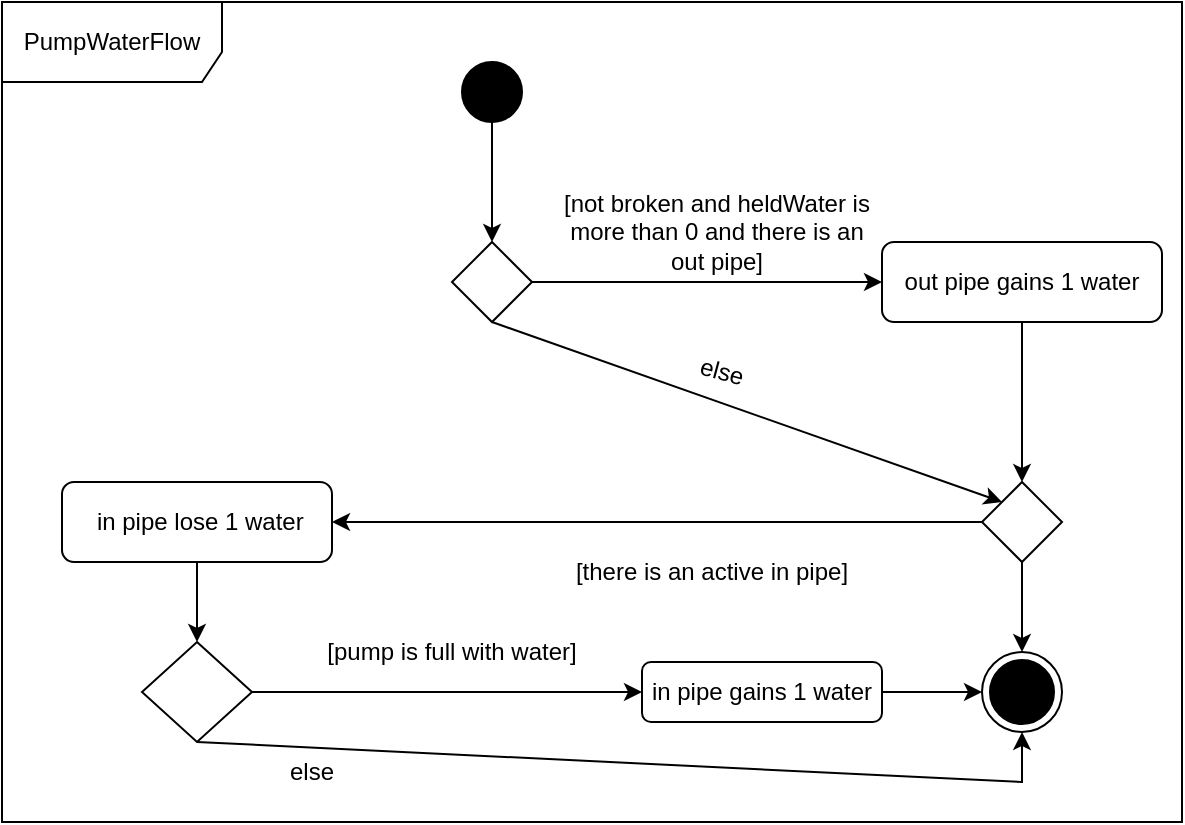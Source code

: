 <mxfile version="20.5.3" type="embed"><diagram id="23iRSUPoRavnBvh4doch" name="Page-1"><mxGraphModel dx="1439" dy="528" grid="1" gridSize="10" guides="1" tooltips="1" connect="1" arrows="1" fold="1" page="1" pageScale="1" pageWidth="827" pageHeight="1169" math="0" shadow="0"><root><mxCell id="0"/><mxCell id="1" parent="0"/><mxCell id="4" value="PumpWaterFlow" style="shape=umlFrame;whiteSpace=wrap;html=1;width=110;height=40;" vertex="1" parent="1"><mxGeometry x="-260" y="50" width="590" height="410" as="geometry"/></mxCell><mxCell id="7" value="" style="ellipse;fillColor=strokeColor;" vertex="1" parent="1"><mxGeometry x="-30" y="80" width="30" height="30" as="geometry"/></mxCell><mxCell id="10" value="out pipe gains 1 water" style="rounded=1;whiteSpace=wrap;html=1;" vertex="1" parent="1"><mxGeometry x="180" y="170" width="140" height="40" as="geometry"/></mxCell><mxCell id="11" value="[not broken and heldWater is more than 0 and there is an out pipe]" style="text;html=1;strokeColor=none;fillColor=none;align=center;verticalAlign=middle;whiteSpace=wrap;rounded=0;rotation=0;" vertex="1" parent="1"><mxGeometry x="20" y="150" width="155" height="30" as="geometry"/></mxCell><mxCell id="12" value="&amp;nbsp;in pipe lose 1 water" style="rounded=1;whiteSpace=wrap;html=1;" vertex="1" parent="1"><mxGeometry x="-230" y="290" width="135" height="40" as="geometry"/></mxCell><mxCell id="14" value="" style="endArrow=classic;html=1;rounded=0;exitX=0.5;exitY=1;exitDx=0;exitDy=0;" edge="1" parent="1" source="7" target="20"><mxGeometry width="50" height="50" relative="1" as="geometry"><mxPoint x="20" y="280" as="sourcePoint"/><mxPoint x="-10" y="200" as="targetPoint"/></mxGeometry></mxCell><mxCell id="17" value="[there is an active in pipe]" style="text;html=1;strokeColor=none;fillColor=none;align=center;verticalAlign=middle;whiteSpace=wrap;rounded=0;rotation=0;" vertex="1" parent="1"><mxGeometry x="20" y="320" width="150" height="30" as="geometry"/></mxCell><mxCell id="18" value="" style="ellipse;html=1;shape=endState;fillColor=strokeColor;" vertex="1" parent="1"><mxGeometry x="230" y="375" width="40" height="40" as="geometry"/></mxCell><mxCell id="19" value="" style="endArrow=classic;html=1;rounded=0;exitX=0.5;exitY=1;exitDx=0;exitDy=0;" edge="1" parent="1" source="10" target="23"><mxGeometry width="50" height="50" relative="1" as="geometry"><mxPoint x="20" y="260" as="sourcePoint"/><mxPoint x="230" y="390" as="targetPoint"/></mxGeometry></mxCell><mxCell id="20" value="" style="rhombus;whiteSpace=wrap;html=1;" vertex="1" parent="1"><mxGeometry x="-35" y="170" width="40" height="40" as="geometry"/></mxCell><mxCell id="21" value="" style="endArrow=classic;html=1;rounded=0;exitX=1;exitY=0.5;exitDx=0;exitDy=0;entryX=0;entryY=0.5;entryDx=0;entryDy=0;" edge="1" parent="1" source="20" target="10"><mxGeometry width="50" height="50" relative="1" as="geometry"><mxPoint x="20" y="260" as="sourcePoint"/><mxPoint x="70" y="210" as="targetPoint"/></mxGeometry></mxCell><mxCell id="23" value="" style="rhombus;whiteSpace=wrap;html=1;" vertex="1" parent="1"><mxGeometry x="230" y="290" width="40" height="40" as="geometry"/></mxCell><mxCell id="24" value="" style="endArrow=classic;html=1;rounded=0;entryX=0.5;entryY=0;entryDx=0;entryDy=0;exitX=0.5;exitY=1;exitDx=0;exitDy=0;" edge="1" parent="1" source="23" target="18"><mxGeometry width="50" height="50" relative="1" as="geometry"><mxPoint x="20" y="260" as="sourcePoint"/><mxPoint x="70" y="210" as="targetPoint"/></mxGeometry></mxCell><mxCell id="25" value="" style="endArrow=classic;html=1;rounded=0;exitX=0;exitY=0.5;exitDx=0;exitDy=0;entryX=1;entryY=0.5;entryDx=0;entryDy=0;" edge="1" parent="1" source="23" target="12"><mxGeometry width="50" height="50" relative="1" as="geometry"><mxPoint x="20" y="260" as="sourcePoint"/><mxPoint x="70" y="210" as="targetPoint"/></mxGeometry></mxCell><mxCell id="26" value="" style="endArrow=classic;html=1;rounded=0;exitX=0.5;exitY=1;exitDx=0;exitDy=0;entryX=0;entryY=0;entryDx=0;entryDy=0;" edge="1" parent="1" source="20" target="23"><mxGeometry width="50" height="50" relative="1" as="geometry"><mxPoint x="20" y="240" as="sourcePoint"/><mxPoint x="70" y="190" as="targetPoint"/><Array as="points"/></mxGeometry></mxCell><mxCell id="28" value="else" style="text;html=1;strokeColor=none;fillColor=none;align=center;verticalAlign=middle;whiteSpace=wrap;rounded=0;rotation=15;" vertex="1" parent="1"><mxGeometry x="70" y="220" width="60" height="30" as="geometry"/></mxCell><mxCell id="29" value="" style="rhombus;whiteSpace=wrap;html=1;" vertex="1" parent="1"><mxGeometry x="-190" y="370" width="55" height="50" as="geometry"/></mxCell><mxCell id="30" value="" style="endArrow=classic;html=1;rounded=0;exitX=0.5;exitY=1;exitDx=0;exitDy=0;" edge="1" parent="1" source="12" target="29"><mxGeometry width="50" height="50" relative="1" as="geometry"><mxPoint x="20" y="230" as="sourcePoint"/><mxPoint x="70" y="180" as="targetPoint"/></mxGeometry></mxCell><mxCell id="31" value="" style="endArrow=classic;html=1;rounded=0;exitX=1;exitY=0.5;exitDx=0;exitDy=0;" edge="1" parent="1" source="29" target="32"><mxGeometry width="50" height="50" relative="1" as="geometry"><mxPoint x="20" y="230" as="sourcePoint"/><mxPoint x="70" y="180" as="targetPoint"/></mxGeometry></mxCell><mxCell id="32" value="in pipe gains 1 water" style="rounded=1;whiteSpace=wrap;html=1;" vertex="1" parent="1"><mxGeometry x="60" y="380" width="120" height="30" as="geometry"/></mxCell><mxCell id="33" value="[pump is full with water]" style="text;html=1;strokeColor=none;fillColor=none;align=center;verticalAlign=middle;whiteSpace=wrap;rounded=0;" vertex="1" parent="1"><mxGeometry x="-110" y="360" width="150" height="30" as="geometry"/></mxCell><mxCell id="35" value="" style="endArrow=classic;html=1;rounded=0;entryX=0;entryY=0.5;entryDx=0;entryDy=0;exitX=1;exitY=0.5;exitDx=0;exitDy=0;" edge="1" parent="1" source="32" target="18"><mxGeometry width="50" height="50" relative="1" as="geometry"><mxPoint x="20" y="220" as="sourcePoint"/><mxPoint x="70" y="170" as="targetPoint"/></mxGeometry></mxCell><mxCell id="36" value="" style="endArrow=classic;html=1;rounded=0;exitX=0.5;exitY=1;exitDx=0;exitDy=0;entryX=0.5;entryY=1;entryDx=0;entryDy=0;" edge="1" parent="1" source="29" target="18"><mxGeometry width="50" height="50" relative="1" as="geometry"><mxPoint x="20" y="220" as="sourcePoint"/><mxPoint x="70" y="170" as="targetPoint"/><Array as="points"><mxPoint x="250" y="440"/></Array></mxGeometry></mxCell><mxCell id="37" value="else" style="text;html=1;strokeColor=none;fillColor=none;align=center;verticalAlign=middle;whiteSpace=wrap;rounded=0;" vertex="1" parent="1"><mxGeometry x="-135" y="420" width="60" height="30" as="geometry"/></mxCell></root></mxGraphModel></diagram></mxfile>